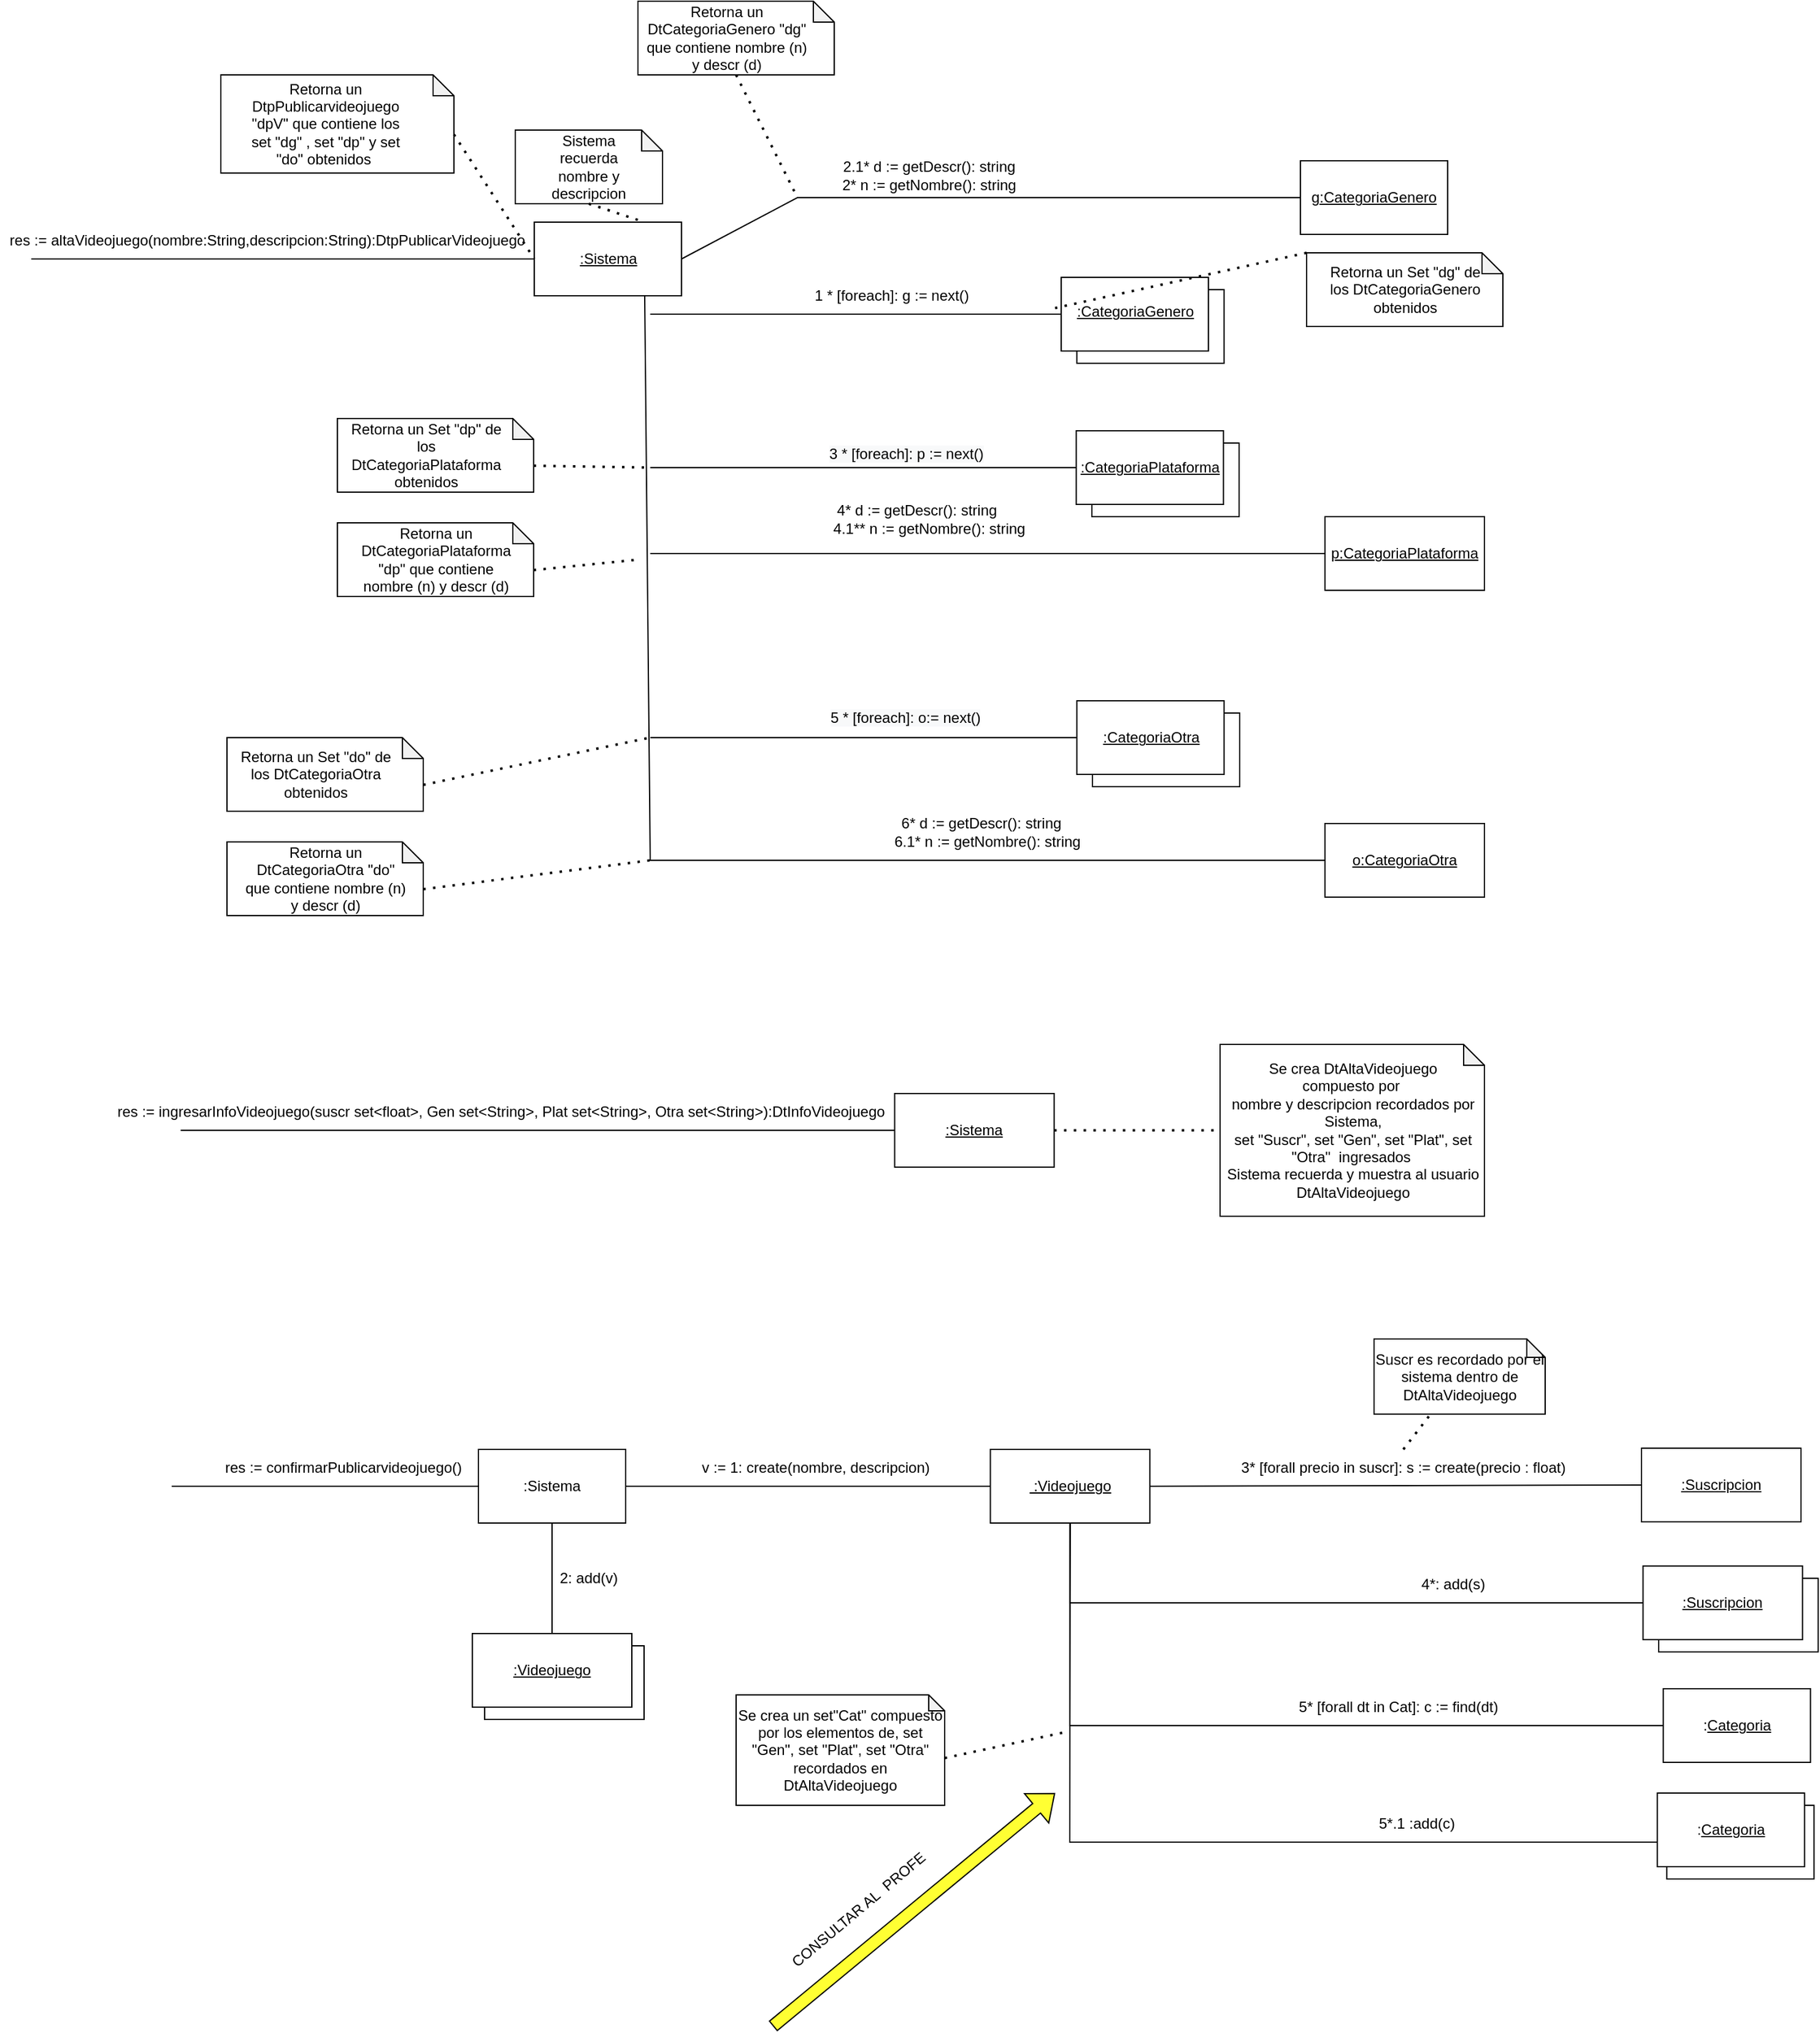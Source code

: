 <mxfile version="18.0.6" type="device"><diagram id="nLGqnXm5-cyStu_zuS19" name="Página-1"><mxGraphModel dx="2932" dy="1818" grid="1" gridSize="10" guides="1" tooltips="1" connect="1" arrows="1" fold="1" page="1" pageScale="1" pageWidth="827" pageHeight="1169" math="0" shadow="0"><root><mxCell id="0"/><mxCell id="1" parent="0"/><mxCell id="S6IuoozEWfHYUPOx4UMP-44" value="" style="rounded=0;whiteSpace=wrap;html=1;" parent="1" vertex="1"><mxGeometry x="512" y="1215" width="130" height="60" as="geometry"/></mxCell><mxCell id="S6IuoozEWfHYUPOx4UMP-17" value="" style="rounded=0;whiteSpace=wrap;html=1;" parent="1" vertex="1"><mxGeometry x="-445" y="1270" width="130" height="60" as="geometry"/></mxCell><mxCell id="BIJhDUikxEPJ1du6gMWI-7" value="&lt;u&gt;:Sistema&lt;/u&gt;" style="rounded=0;whiteSpace=wrap;html=1;" parent="1" vertex="1"><mxGeometry x="-404.5" y="110" width="120" height="60" as="geometry"/></mxCell><mxCell id="BIJhDUikxEPJ1du6gMWI-8" value="" style="endArrow=none;html=1;rounded=0;entryX=0;entryY=0.5;entryDx=0;entryDy=0;" parent="1" target="BIJhDUikxEPJ1du6gMWI-7" edge="1"><mxGeometry width="50" height="50" relative="1" as="geometry"><mxPoint x="-814.5" y="140" as="sourcePoint"/><mxPoint x="-244.5" y="320" as="targetPoint"/></mxGeometry></mxCell><mxCell id="BIJhDUikxEPJ1du6gMWI-9" value="res := altaVideojuego(nombre:String,descripcion:String):DtpPublicarVideojuego" style="text;html=1;strokeColor=none;fillColor=none;align=center;verticalAlign=middle;whiteSpace=wrap;rounded=0;" parent="1" vertex="1"><mxGeometry x="-840" y="110" width="435.5" height="30" as="geometry"/></mxCell><mxCell id="BIJhDUikxEPJ1du6gMWI-16" value="" style="shape=note;whiteSpace=wrap;html=1;backgroundOutline=1;darkOpacity=0.05;size=17;" parent="1" vertex="1"><mxGeometry x="-420" y="35" width="120" height="60" as="geometry"/></mxCell><mxCell id="BIJhDUikxEPJ1du6gMWI-17" value="Sistema recuerda nombre y descripcion" style="text;html=1;strokeColor=none;fillColor=none;align=center;verticalAlign=middle;whiteSpace=wrap;rounded=0;" parent="1" vertex="1"><mxGeometry x="-390" y="50" width="60" height="30" as="geometry"/></mxCell><mxCell id="BIJhDUikxEPJ1du6gMWI-18" value="" style="endArrow=none;dashed=1;html=1;dashPattern=1 3;strokeWidth=2;rounded=0;exitX=0.5;exitY=1;exitDx=0;exitDy=0;exitPerimeter=0;entryX=0.75;entryY=0;entryDx=0;entryDy=0;" parent="1" source="BIJhDUikxEPJ1du6gMWI-16" target="BIJhDUikxEPJ1du6gMWI-7" edge="1"><mxGeometry width="50" height="50" relative="1" as="geometry"><mxPoint x="-194.5" y="300" as="sourcePoint"/><mxPoint x="-144.5" y="250" as="targetPoint"/></mxGeometry></mxCell><mxCell id="BIJhDUikxEPJ1du6gMWI-21" value="" style="rounded=0;whiteSpace=wrap;html=1;" parent="1" vertex="1"><mxGeometry x="37.75" y="165" width="120" height="60" as="geometry"/></mxCell><mxCell id="BIJhDUikxEPJ1du6gMWI-22" value="" style="rounded=0;whiteSpace=wrap;html=1;" parent="1" vertex="1"><mxGeometry x="25" y="155" width="120" height="60" as="geometry"/></mxCell><mxCell id="BIJhDUikxEPJ1du6gMWI-23" value="" style="endArrow=none;html=1;rounded=0;entryX=0;entryY=0.5;entryDx=0;entryDy=0;" parent="1" target="BIJhDUikxEPJ1du6gMWI-22" edge="1"><mxGeometry width="50" height="50" relative="1" as="geometry"><mxPoint x="-310" y="185" as="sourcePoint"/><mxPoint x="-32.25" y="375" as="targetPoint"/><Array as="points"><mxPoint x="-260" y="185"/></Array></mxGeometry></mxCell><mxCell id="BIJhDUikxEPJ1du6gMWI-24" value="&lt;u&gt;:CategoriaGenero&lt;/u&gt;" style="text;html=1;strokeColor=none;fillColor=none;align=center;verticalAlign=middle;whiteSpace=wrap;rounded=0;" parent="1" vertex="1"><mxGeometry x="57.75" y="170" width="54.5" height="25" as="geometry"/></mxCell><mxCell id="BIJhDUikxEPJ1du6gMWI-26" value="" style="rounded=0;whiteSpace=wrap;html=1;" parent="1" vertex="1"><mxGeometry x="50" y="290" width="120" height="60" as="geometry"/></mxCell><mxCell id="BIJhDUikxEPJ1du6gMWI-27" value="" style="rounded=0;whiteSpace=wrap;html=1;" parent="1" vertex="1"><mxGeometry x="37.25" y="280" width="120" height="60" as="geometry"/></mxCell><mxCell id="BIJhDUikxEPJ1du6gMWI-28" value="&lt;u&gt;:CategoriaPlataforma&lt;/u&gt;" style="text;html=1;strokeColor=none;fillColor=none;align=center;verticalAlign=middle;whiteSpace=wrap;rounded=0;" parent="1" vertex="1"><mxGeometry x="70" y="297.5" width="54.5" height="25" as="geometry"/></mxCell><mxCell id="BIJhDUikxEPJ1du6gMWI-30" value="" style="endArrow=none;html=1;rounded=0;entryX=0;entryY=0.5;entryDx=0;entryDy=0;" parent="1" target="BIJhDUikxEPJ1du6gMWI-27" edge="1"><mxGeometry width="50" height="50" relative="1" as="geometry"><mxPoint x="-310" y="310" as="sourcePoint"/><mxPoint x="-350" y="220" as="targetPoint"/><Array as="points"><mxPoint x="-250" y="310"/><mxPoint x="-220" y="310"/></Array></mxGeometry></mxCell><mxCell id="BIJhDUikxEPJ1du6gMWI-49" value="1 * [foreach]: g := next()" style="text;html=1;strokeColor=none;fillColor=none;align=center;verticalAlign=middle;whiteSpace=wrap;rounded=0;" parent="1" vertex="1"><mxGeometry x="-192.75" y="155" width="160" height="30" as="geometry"/></mxCell><mxCell id="BIJhDUikxEPJ1du6gMWI-50" value="" style="rounded=0;whiteSpace=wrap;html=1;" parent="1" vertex="1"><mxGeometry x="220" y="60" width="120" height="60" as="geometry"/></mxCell><mxCell id="BIJhDUikxEPJ1du6gMWI-51" value="" style="endArrow=none;html=1;rounded=0;exitX=1;exitY=0.5;exitDx=0;exitDy=0;entryX=0;entryY=0.5;entryDx=0;entryDy=0;" parent="1" source="BIJhDUikxEPJ1du6gMWI-7" target="BIJhDUikxEPJ1du6gMWI-50" edge="1"><mxGeometry width="50" height="50" relative="1" as="geometry"><mxPoint x="-90" y="200" as="sourcePoint"/><mxPoint x="-40" y="150" as="targetPoint"/><Array as="points"><mxPoint x="-190" y="90"/></Array></mxGeometry></mxCell><mxCell id="BIJhDUikxEPJ1du6gMWI-52" value="&lt;u&gt;g:CategoriaGenero&lt;/u&gt;" style="text;html=1;strokeColor=none;fillColor=none;align=center;verticalAlign=middle;whiteSpace=wrap;rounded=0;" parent="1" vertex="1"><mxGeometry x="250" y="75" width="60" height="30" as="geometry"/></mxCell><mxCell id="BIJhDUikxEPJ1du6gMWI-53" value="2* n := getNombre(): string" style="text;html=1;strokeColor=none;fillColor=none;align=center;verticalAlign=middle;whiteSpace=wrap;rounded=0;" parent="1" vertex="1"><mxGeometry x="-155" y="65" width="145" height="30" as="geometry"/></mxCell><mxCell id="BIJhDUikxEPJ1du6gMWI-54" value="2.1* d := getDescr(): string" style="text;html=1;strokeColor=none;fillColor=none;align=center;verticalAlign=middle;whiteSpace=wrap;rounded=0;" parent="1" vertex="1"><mxGeometry x="-155" y="50" width="145" height="30" as="geometry"/></mxCell><mxCell id="BIJhDUikxEPJ1du6gMWI-56" value="" style="shape=note;whiteSpace=wrap;html=1;backgroundOutline=1;darkOpacity=0.05;size=17;" parent="1" vertex="1"><mxGeometry x="-320" y="-70" width="160" height="60" as="geometry"/></mxCell><mxCell id="BIJhDUikxEPJ1du6gMWI-57" value="Retorna un DtCategoriaGenero &quot;dg&quot; que contiene nombre (n) y descr (d)" style="text;html=1;strokeColor=none;fillColor=none;align=center;verticalAlign=middle;whiteSpace=wrap;rounded=0;" parent="1" vertex="1"><mxGeometry x="-315" y="-55" width="135" height="30" as="geometry"/></mxCell><mxCell id="BIJhDUikxEPJ1du6gMWI-58" value="" style="endArrow=none;dashed=1;html=1;dashPattern=1 3;strokeWidth=2;rounded=0;exitX=0.5;exitY=1;exitDx=0;exitDy=0;exitPerimeter=0;" parent="1" source="BIJhDUikxEPJ1du6gMWI-56" edge="1"><mxGeometry width="50" height="50" relative="1" as="geometry"><mxPoint x="-85" y="220" as="sourcePoint"/><mxPoint x="-190" y="90" as="targetPoint"/></mxGeometry></mxCell><mxCell id="BIJhDUikxEPJ1du6gMWI-59" value="" style="endArrow=none;dashed=1;html=1;dashPattern=1 3;strokeWidth=2;rounded=0;exitX=0;exitY=0;exitDx=0;exitDy=0;exitPerimeter=0;" parent="1" source="BIJhDUikxEPJ1du6gMWI-60" edge="1"><mxGeometry width="50" height="50" relative="1" as="geometry"><mxPoint x="-380" y="-90" as="sourcePoint"/><mxPoint x="20" y="180" as="targetPoint"/></mxGeometry></mxCell><mxCell id="BIJhDUikxEPJ1du6gMWI-60" value="" style="shape=note;whiteSpace=wrap;html=1;backgroundOutline=1;darkOpacity=0.05;size=17;" parent="1" vertex="1"><mxGeometry x="225" y="135" width="160" height="60" as="geometry"/></mxCell><mxCell id="BIJhDUikxEPJ1du6gMWI-61" value="Retorna un Set &quot;dg&quot; de los DtCategoriaGenero obtenidos" style="text;html=1;strokeColor=none;fillColor=none;align=center;verticalAlign=middle;whiteSpace=wrap;rounded=0;" parent="1" vertex="1"><mxGeometry x="237.5" y="150" width="135" height="30" as="geometry"/></mxCell><mxCell id="BIJhDUikxEPJ1du6gMWI-64" value="&lt;span style=&quot;color: rgb(0, 0, 0); font-family: Helvetica; font-size: 12px; font-style: normal; font-variant-ligatures: normal; font-variant-caps: normal; font-weight: 400; letter-spacing: normal; orphans: 2; text-align: center; text-indent: 0px; text-transform: none; widows: 2; word-spacing: 0px; -webkit-text-stroke-width: 0px; background-color: rgb(248, 249, 250); text-decoration-thickness: initial; text-decoration-style: initial; text-decoration-color: initial; float: none; display: inline !important;&quot;&gt;3 * [foreach]: p := next()&lt;/span&gt;" style="text;whiteSpace=wrap;html=1;" parent="1" vertex="1"><mxGeometry x="-165.75" y="285" width="150" height="30" as="geometry"/></mxCell><mxCell id="BIJhDUikxEPJ1du6gMWI-65" value="" style="rounded=0;whiteSpace=wrap;html=1;" parent="1" vertex="1"><mxGeometry x="240" y="350" width="130" height="60" as="geometry"/></mxCell><mxCell id="BIJhDUikxEPJ1du6gMWI-66" value="&lt;u&gt;p:CategoriaPlataforma&lt;/u&gt;" style="text;html=1;strokeColor=none;fillColor=none;align=center;verticalAlign=middle;whiteSpace=wrap;rounded=0;" parent="1" vertex="1"><mxGeometry x="275" y="365" width="60" height="30" as="geometry"/></mxCell><mxCell id="BIJhDUikxEPJ1du6gMWI-67" value="" style="endArrow=none;html=1;rounded=0;entryX=0;entryY=0.5;entryDx=0;entryDy=0;" parent="1" target="BIJhDUikxEPJ1du6gMWI-65" edge="1"><mxGeometry width="50" height="50" relative="1" as="geometry"><mxPoint x="-310" y="380" as="sourcePoint"/><mxPoint x="-230" y="330" as="targetPoint"/><Array as="points"><mxPoint x="-260" y="380"/></Array></mxGeometry></mxCell><mxCell id="BIJhDUikxEPJ1du6gMWI-68" value="4.1** n := getNombre(): string" style="text;html=1;strokeColor=none;fillColor=none;align=center;verticalAlign=middle;whiteSpace=wrap;rounded=0;" parent="1" vertex="1"><mxGeometry x="-165" y="345" width="165" height="30" as="geometry"/></mxCell><mxCell id="BIJhDUikxEPJ1du6gMWI-69" value="4* d := getDescr(): string" style="text;html=1;strokeColor=none;fillColor=none;align=center;verticalAlign=middle;whiteSpace=wrap;rounded=0;" parent="1" vertex="1"><mxGeometry x="-165" y="330" width="145" height="30" as="geometry"/></mxCell><mxCell id="BIJhDUikxEPJ1du6gMWI-70" value="" style="shape=note;whiteSpace=wrap;html=1;backgroundOutline=1;darkOpacity=0.05;size=17;" parent="1" vertex="1"><mxGeometry x="-565" y="355" width="160" height="60" as="geometry"/></mxCell><mxCell id="BIJhDUikxEPJ1du6gMWI-71" value="Retorna un DtCategoriaPlataforma &quot;dp&quot; que contiene nombre (n) y descr (d)" style="text;html=1;strokeColor=none;fillColor=none;align=center;verticalAlign=middle;whiteSpace=wrap;rounded=0;" parent="1" vertex="1"><mxGeometry x="-552.5" y="370" width="135" height="30" as="geometry"/></mxCell><mxCell id="BIJhDUikxEPJ1du6gMWI-72" value="" style="endArrow=none;dashed=1;html=1;dashPattern=1 3;strokeWidth=2;rounded=0;exitX=0;exitY=0;exitDx=160;exitDy=38.5;exitPerimeter=0;" parent="1" source="BIJhDUikxEPJ1du6gMWI-70" edge="1"><mxGeometry width="50" height="50" relative="1" as="geometry"><mxPoint x="-324.5" y="600" as="sourcePoint"/><mxPoint x="-320" y="385" as="targetPoint"/></mxGeometry></mxCell><mxCell id="BIJhDUikxEPJ1du6gMWI-73" value="" style="shape=note;whiteSpace=wrap;html=1;backgroundOutline=1;darkOpacity=0.05;size=17;" parent="1" vertex="1"><mxGeometry x="-565" y="270" width="160" height="60" as="geometry"/></mxCell><mxCell id="BIJhDUikxEPJ1du6gMWI-74" value="Retorna un Set &quot;dp&quot; de los DtCategoriaPlataforma obtenidos" style="text;html=1;strokeColor=none;fillColor=none;align=center;verticalAlign=middle;whiteSpace=wrap;rounded=0;" parent="1" vertex="1"><mxGeometry x="-560" y="285" width="135" height="30" as="geometry"/></mxCell><mxCell id="BIJhDUikxEPJ1du6gMWI-75" value="" style="endArrow=none;dashed=1;html=1;dashPattern=1 3;strokeWidth=2;rounded=0;exitX=0;exitY=0;exitDx=160;exitDy=38.5;exitPerimeter=0;" parent="1" source="BIJhDUikxEPJ1du6gMWI-73" edge="1"><mxGeometry width="50" height="50" relative="1" as="geometry"><mxPoint x="-90" y="340" as="sourcePoint"/><mxPoint x="-310" y="310" as="targetPoint"/></mxGeometry></mxCell><mxCell id="BIJhDUikxEPJ1du6gMWI-77" value="" style="rounded=0;whiteSpace=wrap;html=1;" parent="1" vertex="1"><mxGeometry x="50.5" y="510" width="120" height="60" as="geometry"/></mxCell><mxCell id="BIJhDUikxEPJ1du6gMWI-78" value="" style="rounded=0;whiteSpace=wrap;html=1;" parent="1" vertex="1"><mxGeometry x="37.75" y="500" width="120" height="60" as="geometry"/></mxCell><mxCell id="BIJhDUikxEPJ1du6gMWI-79" value="&lt;u&gt;:CategoriaOtra&lt;/u&gt;" style="text;html=1;strokeColor=none;fillColor=none;align=center;verticalAlign=middle;whiteSpace=wrap;rounded=0;" parent="1" vertex="1"><mxGeometry x="70.5" y="517.5" width="54.5" height="25" as="geometry"/></mxCell><mxCell id="BIJhDUikxEPJ1du6gMWI-81" value="" style="endArrow=none;html=1;rounded=0;entryX=0;entryY=0.5;entryDx=0;entryDy=0;" parent="1" target="BIJhDUikxEPJ1du6gMWI-78" edge="1"><mxGeometry width="50" height="50" relative="1" as="geometry"><mxPoint x="-310" y="530" as="sourcePoint"/><mxPoint x="-325" y="500" as="targetPoint"/><Array as="points"><mxPoint x="-290" y="530"/><mxPoint x="-225" y="530"/></Array></mxGeometry></mxCell><mxCell id="BIJhDUikxEPJ1du6gMWI-83" value="&lt;span style=&quot;color: rgb(0, 0, 0); font-family: Helvetica; font-size: 12px; font-style: normal; font-variant-ligatures: normal; font-variant-caps: normal; font-weight: 400; letter-spacing: normal; orphans: 2; text-align: center; text-indent: 0px; text-transform: none; widows: 2; word-spacing: 0px; -webkit-text-stroke-width: 0px; background-color: rgb(248, 249, 250); text-decoration-thickness: initial; text-decoration-style: initial; text-decoration-color: initial; float: none; display: inline !important;&quot;&gt;5 * [foreach]: o:= next()&lt;/span&gt;" style="text;whiteSpace=wrap;html=1;" parent="1" vertex="1"><mxGeometry x="-165" y="500" width="150" height="30" as="geometry"/></mxCell><mxCell id="BIJhDUikxEPJ1du6gMWI-84" value="" style="rounded=0;whiteSpace=wrap;html=1;" parent="1" vertex="1"><mxGeometry x="240" y="600" width="130" height="60" as="geometry"/></mxCell><mxCell id="BIJhDUikxEPJ1du6gMWI-85" value="&lt;u&gt;o:CategoriaOtra&lt;/u&gt;" style="text;html=1;strokeColor=none;fillColor=none;align=center;verticalAlign=middle;whiteSpace=wrap;rounded=0;" parent="1" vertex="1"><mxGeometry x="275" y="615" width="60" height="30" as="geometry"/></mxCell><mxCell id="BIJhDUikxEPJ1du6gMWI-86" value="" style="endArrow=none;html=1;rounded=0;entryX=0;entryY=0.5;entryDx=0;entryDy=0;exitX=0.75;exitY=1;exitDx=0;exitDy=0;" parent="1" source="BIJhDUikxEPJ1du6gMWI-7" target="BIJhDUikxEPJ1du6gMWI-84" edge="1"><mxGeometry width="50" height="50" relative="1" as="geometry"><mxPoint x="-265.0" y="450" as="sourcePoint"/><mxPoint x="-205" y="610" as="targetPoint"/><Array as="points"><mxPoint x="-310" y="630"/><mxPoint x="-190" y="630"/></Array></mxGeometry></mxCell><mxCell id="BIJhDUikxEPJ1du6gMWI-87" value="6.1* n := getNombre(): string" style="text;html=1;strokeColor=none;fillColor=none;align=center;verticalAlign=middle;whiteSpace=wrap;rounded=0;" parent="1" vertex="1"><mxGeometry x="-120" y="600" width="170" height="30" as="geometry"/></mxCell><mxCell id="BIJhDUikxEPJ1du6gMWI-88" value="6* d := getDescr(): string" style="text;html=1;strokeColor=none;fillColor=none;align=center;verticalAlign=middle;whiteSpace=wrap;rounded=0;" parent="1" vertex="1"><mxGeometry x="-120" y="585" width="160" height="30" as="geometry"/></mxCell><mxCell id="BIJhDUikxEPJ1du6gMWI-89" value="" style="shape=note;whiteSpace=wrap;html=1;backgroundOutline=1;darkOpacity=0.05;size=17;" parent="1" vertex="1"><mxGeometry x="-655" y="615" width="160" height="60" as="geometry"/></mxCell><mxCell id="BIJhDUikxEPJ1du6gMWI-90" value="Retorna un DtCategoriaOtra &quot;do&quot; que contiene nombre (n) y descr (d)" style="text;html=1;strokeColor=none;fillColor=none;align=center;verticalAlign=middle;whiteSpace=wrap;rounded=0;" parent="1" vertex="1"><mxGeometry x="-642.5" y="630" width="135" height="30" as="geometry"/></mxCell><mxCell id="BIJhDUikxEPJ1du6gMWI-91" value="" style="endArrow=none;dashed=1;html=1;dashPattern=1 3;strokeWidth=2;rounded=0;exitX=0;exitY=0;exitDx=160;exitDy=38.5;exitPerimeter=0;" parent="1" source="BIJhDUikxEPJ1du6gMWI-89" edge="1"><mxGeometry width="50" height="50" relative="1" as="geometry"><mxPoint x="-414.5" y="860" as="sourcePoint"/><mxPoint x="-310" y="630" as="targetPoint"/></mxGeometry></mxCell><mxCell id="BIJhDUikxEPJ1du6gMWI-92" value="" style="shape=note;whiteSpace=wrap;html=1;backgroundOutline=1;darkOpacity=0.05;size=17;" parent="1" vertex="1"><mxGeometry x="-655" y="530" width="160" height="60" as="geometry"/></mxCell><mxCell id="BIJhDUikxEPJ1du6gMWI-93" value="Retorna un Set &quot;do&quot; de los DtCategoriaOtra obtenidos" style="text;html=1;strokeColor=none;fillColor=none;align=center;verticalAlign=middle;whiteSpace=wrap;rounded=0;" parent="1" vertex="1"><mxGeometry x="-650" y="545" width="135" height="30" as="geometry"/></mxCell><mxCell id="BIJhDUikxEPJ1du6gMWI-94" value="" style="endArrow=none;dashed=1;html=1;dashPattern=1 3;strokeWidth=2;rounded=0;exitX=0;exitY=0;exitDx=160;exitDy=38.5;exitPerimeter=0;" parent="1" source="BIJhDUikxEPJ1du6gMWI-92" edge="1"><mxGeometry width="50" height="50" relative="1" as="geometry"><mxPoint x="-485.0" y="663.5" as="sourcePoint"/><mxPoint x="-310" y="530" as="targetPoint"/></mxGeometry></mxCell><mxCell id="BIJhDUikxEPJ1du6gMWI-95" value="" style="shape=note;whiteSpace=wrap;html=1;backgroundOutline=1;darkOpacity=0.05;size=17;" parent="1" vertex="1"><mxGeometry x="-660" y="-10" width="190" height="80" as="geometry"/></mxCell><mxCell id="BIJhDUikxEPJ1du6gMWI-96" value="Retorna un DtpPublicarvideojuego &quot;dpV&quot; que contiene los set &quot;dg&quot; , set &quot;dp&quot; y set &quot;do&quot; obtenidos&amp;nbsp;" style="text;html=1;strokeColor=none;fillColor=none;align=center;verticalAlign=middle;whiteSpace=wrap;rounded=0;" parent="1" vertex="1"><mxGeometry x="-642.5" y="15" width="135" height="30" as="geometry"/></mxCell><mxCell id="BIJhDUikxEPJ1du6gMWI-97" value="" style="endArrow=none;dashed=1;html=1;dashPattern=1 3;strokeWidth=2;rounded=0;exitX=0;exitY=0;exitDx=190;exitDy=48.5;exitPerimeter=0;entryX=0;entryY=0.5;entryDx=0;entryDy=0;" parent="1" source="BIJhDUikxEPJ1du6gMWI-95" target="BIJhDUikxEPJ1du6gMWI-7" edge="1"><mxGeometry width="50" height="50" relative="1" as="geometry"><mxPoint x="-155" y="60" as="sourcePoint"/><mxPoint x="-315.0" y="-30" as="targetPoint"/></mxGeometry></mxCell><mxCell id="S6IuoozEWfHYUPOx4UMP-1" value="" style="rounded=0;whiteSpace=wrap;html=1;" parent="1" vertex="1"><mxGeometry x="-110.75" y="820" width="130" height="60" as="geometry"/></mxCell><mxCell id="S6IuoozEWfHYUPOx4UMP-2" value="&lt;u&gt;:Sistema&lt;/u&gt;" style="text;html=1;strokeColor=none;fillColor=none;align=center;verticalAlign=middle;whiteSpace=wrap;rounded=0;" parent="1" vertex="1"><mxGeometry x="-75.75" y="835" width="60" height="30" as="geometry"/></mxCell><mxCell id="S6IuoozEWfHYUPOx4UMP-3" value="" style="endArrow=none;html=1;rounded=0;entryX=0;entryY=0.5;entryDx=0;entryDy=0;" parent="1" target="S6IuoozEWfHYUPOx4UMP-1" edge="1"><mxGeometry width="50" height="50" relative="1" as="geometry"><mxPoint x="-692.75" y="850" as="sourcePoint"/><mxPoint x="187.25" y="530" as="targetPoint"/></mxGeometry></mxCell><mxCell id="S6IuoozEWfHYUPOx4UMP-5" value="&lt;span style=&quot;text-align: left;&quot;&gt;res := ingresarInfoVideojuego(suscr set&amp;lt;float&amp;gt;, Gen set&amp;lt;String&amp;gt;, Plat set&amp;lt;String&amp;gt;, Otra set&amp;lt;String&amp;gt;):DtInfoVideojuego&lt;/span&gt;" style="text;html=1;strokeColor=none;fillColor=none;align=center;verticalAlign=middle;whiteSpace=wrap;rounded=0;" parent="1" vertex="1"><mxGeometry x="-782.75" y="820" width="702.75" height="30" as="geometry"/></mxCell><mxCell id="S6IuoozEWfHYUPOx4UMP-10" value="" style="endArrow=none;html=1;rounded=0;exitX=0;exitY=0.5;exitDx=0;exitDy=0;entryX=1;entryY=0.5;entryDx=0;entryDy=0;" parent="1" source="S6IuoozEWfHYUPOx4UMP-11" target="S6IuoozEWfHYUPOx4UMP-22" edge="1"><mxGeometry width="50" height="50" relative="1" as="geometry"><mxPoint x="32.25" y="1090" as="sourcePoint"/><mxPoint x="32.25" y="1060" as="targetPoint"/></mxGeometry></mxCell><mxCell id="S6IuoozEWfHYUPOx4UMP-11" value="" style="rounded=0;whiteSpace=wrap;html=1;" parent="1" vertex="1"><mxGeometry x="-32.75" y="1110" width="130" height="60" as="geometry"/></mxCell><mxCell id="S6IuoozEWfHYUPOx4UMP-12" value="&lt;u&gt;&amp;nbsp;:Videojuego&lt;/u&gt;" style="text;html=1;strokeColor=none;fillColor=none;align=center;verticalAlign=middle;whiteSpace=wrap;rounded=0;" parent="1" vertex="1"><mxGeometry x="-9.25" y="1125" width="83" height="30" as="geometry"/></mxCell><mxCell id="S6IuoozEWfHYUPOx4UMP-13" value="2: add(v)" style="text;html=1;strokeColor=none;fillColor=none;align=center;verticalAlign=middle;whiteSpace=wrap;rounded=0;" parent="1" vertex="1"><mxGeometry x="-490" y="1200" width="260" height="30" as="geometry"/></mxCell><mxCell id="S6IuoozEWfHYUPOx4UMP-14" value="" style="endArrow=none;html=1;rounded=0;entryX=0.5;entryY=0;entryDx=0;entryDy=0;exitX=0.5;exitY=1;exitDx=0;exitDy=0;" parent="1" source="S6IuoozEWfHYUPOx4UMP-22" target="S6IuoozEWfHYUPOx4UMP-15" edge="1"><mxGeometry width="50" height="50" relative="1" as="geometry"><mxPoint x="-585" y="1290" as="sourcePoint"/><mxPoint x="-460" y="1290" as="targetPoint"/></mxGeometry></mxCell><mxCell id="S6IuoozEWfHYUPOx4UMP-15" value="" style="rounded=0;whiteSpace=wrap;html=1;" parent="1" vertex="1"><mxGeometry x="-455" y="1260" width="130" height="60" as="geometry"/></mxCell><mxCell id="S6IuoozEWfHYUPOx4UMP-16" value="&lt;u&gt;:Videojuego&lt;/u&gt;" style="text;html=1;strokeColor=none;fillColor=none;align=center;verticalAlign=middle;whiteSpace=wrap;rounded=0;" parent="1" vertex="1"><mxGeometry x="-420" y="1275" width="60" height="30" as="geometry"/></mxCell><mxCell id="S6IuoozEWfHYUPOx4UMP-19" value="&lt;span style=&quot;&quot;&gt;Se crea DtAltaVideojuego&lt;/span&gt;&lt;br style=&quot;&quot;&gt;&lt;span style=&quot;&quot;&gt;compuesto por&amp;nbsp;&lt;/span&gt;&lt;br style=&quot;&quot;&gt;&lt;span style=&quot;&quot;&gt;nombre y descripcion recordados por Sistema,&lt;/span&gt;&lt;br style=&quot;&quot;&gt;&lt;span style=&quot;&quot;&gt;set &quot;Suscr&quot;, set &quot;Gen&quot;, set &quot;Plat&quot;, set &quot;Otra&quot;&amp;nbsp; ingresados&amp;nbsp;&lt;br&gt;Sistema recuerda y muestra al usuario DtAltaVideojuego&lt;br&gt;&lt;/span&gt;" style="shape=note;whiteSpace=wrap;html=1;backgroundOutline=1;darkOpacity=0.05;size=17;" parent="1" vertex="1"><mxGeometry x="154.5" y="780" width="215.5" height="140" as="geometry"/></mxCell><mxCell id="S6IuoozEWfHYUPOx4UMP-21" value="" style="endArrow=none;dashed=1;html=1;dashPattern=1 3;strokeWidth=2;rounded=0;exitX=1;exitY=0.5;exitDx=0;exitDy=0;entryX=0;entryY=0.5;entryDx=0;entryDy=0;entryPerimeter=0;" parent="1" source="S6IuoozEWfHYUPOx4UMP-1" target="S6IuoozEWfHYUPOx4UMP-19" edge="1"><mxGeometry width="50" height="50" relative="1" as="geometry"><mxPoint x="412.25" y="1065" as="sourcePoint"/><mxPoint x="516.75" y="835" as="targetPoint"/></mxGeometry></mxCell><mxCell id="S6IuoozEWfHYUPOx4UMP-22" value=":Sistema" style="rounded=0;whiteSpace=wrap;html=1;" parent="1" vertex="1"><mxGeometry x="-450" y="1110" width="120" height="60" as="geometry"/></mxCell><mxCell id="S6IuoozEWfHYUPOx4UMP-23" value="" style="endArrow=none;html=1;rounded=0;entryX=0;entryY=0.5;entryDx=0;entryDy=0;" parent="1" target="S6IuoozEWfHYUPOx4UMP-22" edge="1"><mxGeometry width="50" height="50" relative="1" as="geometry"><mxPoint x="-700" y="1140" as="sourcePoint"/><mxPoint x="-410" y="1065" as="targetPoint"/></mxGeometry></mxCell><mxCell id="S6IuoozEWfHYUPOx4UMP-24" value="res := confirmarPublicarvideojuego()" style="text;html=1;strokeColor=none;fillColor=none;align=center;verticalAlign=middle;whiteSpace=wrap;rounded=0;" parent="1" vertex="1"><mxGeometry x="-675" y="1110" width="230" height="30" as="geometry"/></mxCell><mxCell id="S6IuoozEWfHYUPOx4UMP-35" value="v := 1: create(nombre, descripcion)" style="text;html=1;strokeColor=none;fillColor=none;align=center;verticalAlign=middle;whiteSpace=wrap;rounded=0;" parent="1" vertex="1"><mxGeometry x="-270" y="1110" width="190" height="30" as="geometry"/></mxCell><mxCell id="S6IuoozEWfHYUPOx4UMP-36" value="3* [forall precio in suscr]: s := create(precio : float)" style="text;html=1;strokeColor=none;fillColor=none;align=center;verticalAlign=middle;whiteSpace=wrap;rounded=0;" parent="1" vertex="1"><mxGeometry x="157.75" y="1110" width="292.25" height="30" as="geometry"/></mxCell><mxCell id="S6IuoozEWfHYUPOx4UMP-37" value="" style="endArrow=none;html=1;rounded=0;exitX=1;exitY=0.5;exitDx=0;exitDy=0;entryX=0;entryY=0.5;entryDx=0;entryDy=0;" parent="1" source="S6IuoozEWfHYUPOx4UMP-11" target="S6IuoozEWfHYUPOx4UMP-38" edge="1"><mxGeometry width="50" height="50" relative="1" as="geometry"><mxPoint x="110" y="1139" as="sourcePoint"/><mxPoint x="498" y="1139" as="targetPoint"/></mxGeometry></mxCell><mxCell id="S6IuoozEWfHYUPOx4UMP-38" value="" style="rounded=0;whiteSpace=wrap;html=1;" parent="1" vertex="1"><mxGeometry x="498" y="1109" width="130" height="60" as="geometry"/></mxCell><mxCell id="S6IuoozEWfHYUPOx4UMP-39" value="&lt;u&gt;:Suscripcion&lt;/u&gt;" style="text;html=1;strokeColor=none;fillColor=none;align=center;verticalAlign=middle;whiteSpace=wrap;rounded=0;" parent="1" vertex="1"><mxGeometry x="533" y="1124" width="60" height="30" as="geometry"/></mxCell><mxCell id="S6IuoozEWfHYUPOx4UMP-40" value="" style="endArrow=none;dashed=1;html=1;dashPattern=1 3;strokeWidth=2;rounded=0;exitX=0.5;exitY=0;exitDx=0;exitDy=0;" parent="1" source="S6IuoozEWfHYUPOx4UMP-36" target="S6IuoozEWfHYUPOx4UMP-41" edge="1"><mxGeometry width="50" height="50" relative="1" as="geometry"><mxPoint x="220" y="1050" as="sourcePoint"/><mxPoint x="320" y="1060" as="targetPoint"/></mxGeometry></mxCell><mxCell id="S6IuoozEWfHYUPOx4UMP-41" value="Suscr es recordado por el sistema dentro de DtAltaVideojuego" style="shape=note;whiteSpace=wrap;html=1;backgroundOutline=1;darkOpacity=0.05;size=15;" parent="1" vertex="1"><mxGeometry x="280" y="1020" width="139.5" height="61.25" as="geometry"/></mxCell><mxCell id="S6IuoozEWfHYUPOx4UMP-42" value="" style="rounded=0;whiteSpace=wrap;html=1;" parent="1" vertex="1"><mxGeometry x="499.25" y="1205" width="130" height="60" as="geometry"/></mxCell><mxCell id="S6IuoozEWfHYUPOx4UMP-43" value="&lt;u&gt;:Suscripcion&lt;/u&gt;" style="text;html=1;strokeColor=none;fillColor=none;align=center;verticalAlign=middle;whiteSpace=wrap;rounded=0;" parent="1" vertex="1"><mxGeometry x="534.25" y="1220" width="60" height="30" as="geometry"/></mxCell><mxCell id="S6IuoozEWfHYUPOx4UMP-45" value="" style="endArrow=none;html=1;rounded=0;entryX=0.5;entryY=1;entryDx=0;entryDy=0;exitX=0;exitY=0.5;exitDx=0;exitDy=0;" parent="1" source="S6IuoozEWfHYUPOx4UMP-42" target="S6IuoozEWfHYUPOx4UMP-11" edge="1"><mxGeometry width="50" height="50" relative="1" as="geometry"><mxPoint x="60" y="1250" as="sourcePoint"/><mxPoint x="110" y="1200" as="targetPoint"/><Array as="points"><mxPoint x="32" y="1235"/></Array></mxGeometry></mxCell><mxCell id="S6IuoozEWfHYUPOx4UMP-46" value="4*: add(s)&amp;nbsp;&amp;nbsp;" style="text;html=1;strokeColor=none;fillColor=none;align=center;verticalAlign=middle;whiteSpace=wrap;rounded=0;" parent="1" vertex="1"><mxGeometry x="302.5" y="1205" width="90" height="30" as="geometry"/></mxCell><mxCell id="S6IuoozEWfHYUPOx4UMP-47" value=":&lt;u&gt;Categoria&lt;/u&gt;" style="rounded=0;whiteSpace=wrap;html=1;" parent="1" vertex="1"><mxGeometry x="515.75" y="1305" width="120" height="60" as="geometry"/></mxCell><mxCell id="S6IuoozEWfHYUPOx4UMP-48" value="" style="endArrow=none;html=1;rounded=0;entryX=0;entryY=0.5;entryDx=0;entryDy=0;exitX=0.5;exitY=1;exitDx=0;exitDy=0;" parent="1" source="S6IuoozEWfHYUPOx4UMP-11" target="S6IuoozEWfHYUPOx4UMP-47" edge="1"><mxGeometry width="50" height="50" relative="1" as="geometry"><mxPoint x="120" y="1620" as="sourcePoint"/><mxPoint x="490" y="1280" as="targetPoint"/><Array as="points"><mxPoint x="32" y="1335"/></Array></mxGeometry></mxCell><mxCell id="S6IuoozEWfHYUPOx4UMP-49" value="5* [forall dt in Cat]: c := find(dt)" style="text;html=1;strokeColor=none;fillColor=none;align=center;verticalAlign=middle;whiteSpace=wrap;rounded=0;rotation=0;" parent="1" vertex="1"><mxGeometry x="130" y="1305" width="340" height="30" as="geometry"/></mxCell><mxCell id="S6IuoozEWfHYUPOx4UMP-54" value="Se crea un set&quot;Cat&quot; compuesto por los elementos de, set &quot;Gen&quot;, set &quot;Plat&quot;, set &quot;Otra&quot; recordados en DtAltaVideojuego" style="shape=note;whiteSpace=wrap;html=1;backgroundOutline=1;darkOpacity=0.05;size=13;" parent="1" vertex="1"><mxGeometry x="-240" y="1310" width="170" height="90" as="geometry"/></mxCell><mxCell id="S6IuoozEWfHYUPOx4UMP-56" value=":&lt;u&gt;Categoria&lt;/u&gt;" style="rounded=0;whiteSpace=wrap;html=1;" parent="1" vertex="1"><mxGeometry x="518.63" y="1400" width="120" height="60" as="geometry"/></mxCell><mxCell id="S6IuoozEWfHYUPOx4UMP-59" value="" style="endArrow=none;html=1;rounded=0;entryX=0;entryY=0.5;entryDx=0;entryDy=0;exitX=0.5;exitY=1;exitDx=0;exitDy=0;" parent="1" source="S6IuoozEWfHYUPOx4UMP-11" target="S6IuoozEWfHYUPOx4UMP-56" edge="1"><mxGeometry width="50" height="50" relative="1" as="geometry"><mxPoint x="20" y="1430" as="sourcePoint"/><mxPoint x="961.38" y="1480" as="targetPoint"/><Array as="points"><mxPoint x="32" y="1430"/></Array></mxGeometry></mxCell><mxCell id="S6IuoozEWfHYUPOx4UMP-60" value="5*.1 :add(c)" style="text;html=1;strokeColor=none;fillColor=none;align=center;verticalAlign=middle;whiteSpace=wrap;rounded=0;" parent="1" vertex="1"><mxGeometry x="270" y="1400" width="90" height="30" as="geometry"/></mxCell><mxCell id="S6IuoozEWfHYUPOx4UMP-67" value=":&lt;u&gt;Categoria&lt;/u&gt;" style="rounded=0;whiteSpace=wrap;html=1;" parent="1" vertex="1"><mxGeometry x="510.88" y="1390" width="120" height="60" as="geometry"/></mxCell><mxCell id="S6IuoozEWfHYUPOx4UMP-68" value="" style="endArrow=none;dashed=1;html=1;dashPattern=1 3;strokeWidth=2;rounded=0;exitX=0;exitY=0;exitDx=170;exitDy=51.5;exitPerimeter=0;" parent="1" source="S6IuoozEWfHYUPOx4UMP-54" edge="1"><mxGeometry width="50" height="50" relative="1" as="geometry"><mxPoint x="340" y="1370" as="sourcePoint"/><mxPoint x="30" y="1340" as="targetPoint"/></mxGeometry></mxCell><mxCell id="vip3YMet7ZhToMtQz0v2-1" value="" style="shape=flexArrow;endArrow=classic;html=1;rounded=0;fillColor=#FFFF33;" edge="1" parent="1"><mxGeometry width="50" height="50" relative="1" as="geometry"><mxPoint x="-210" y="1580" as="sourcePoint"/><mxPoint x="20" y="1390" as="targetPoint"/></mxGeometry></mxCell><mxCell id="vip3YMet7ZhToMtQz0v2-2" value="CONSULTAR AL&amp;nbsp; PROFE" style="text;html=1;strokeColor=none;fillColor=none;align=center;verticalAlign=middle;whiteSpace=wrap;rounded=0;rotation=-40;" vertex="1" parent="1"><mxGeometry x="-240" y="1470" width="200" height="30" as="geometry"/></mxCell></root></mxGraphModel></diagram></mxfile>